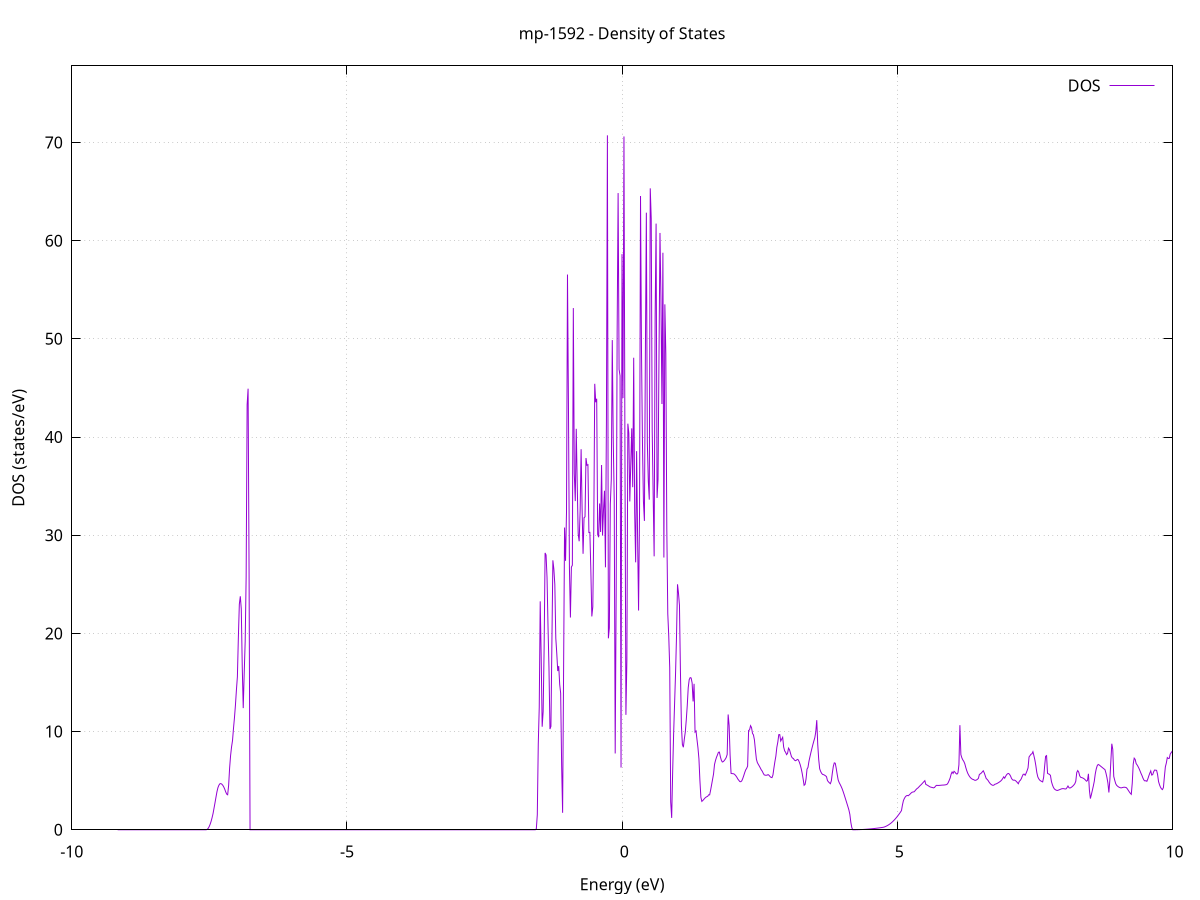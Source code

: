 set title 'mp-1592 - Density of States'
set xlabel 'Energy (eV)'
set ylabel 'DOS (states/eV)'
set grid
set xrange [-10:10]
set yrange [0:77.804]
set xzeroaxis lt -1
set terminal png size 800,600
set output 'mp-1592_dos_gnuplot.png'
plot '-' using 1:2 with lines title 'DOS'
-9.167300 0.000000
-9.149600 0.000000
-9.131900 0.000000
-9.114200 0.000000
-9.096500 0.000000
-9.078900 0.000000
-9.061200 0.000000
-9.043500 0.000000
-9.025800 0.000000
-9.008100 0.000000
-8.990400 0.000000
-8.972700 0.000000
-8.955000 0.000000
-8.937300 0.000000
-8.919600 0.000000
-8.901900 0.000000
-8.884200 0.000000
-8.866500 0.000000
-8.848800 0.000000
-8.831100 0.000000
-8.813500 0.000000
-8.795800 0.000000
-8.778100 0.000000
-8.760400 0.000000
-8.742700 0.000000
-8.725000 0.000000
-8.707300 0.000000
-8.689600 0.000000
-8.671900 0.000000
-8.654200 0.000000
-8.636500 0.000000
-8.618800 0.000000
-8.601100 0.000000
-8.583400 0.000000
-8.565800 0.000000
-8.548100 0.000000
-8.530400 0.000000
-8.512700 0.000000
-8.495000 0.000000
-8.477300 0.000000
-8.459600 0.000000
-8.441900 0.000000
-8.424200 0.000000
-8.406500 0.000000
-8.388800 0.000000
-8.371100 0.000000
-8.353400 0.000000
-8.335700 0.000000
-8.318100 0.000000
-8.300400 0.000000
-8.282700 0.000000
-8.265000 0.000000
-8.247300 0.000000
-8.229600 0.000000
-8.211900 0.000000
-8.194200 0.000000
-8.176500 0.000000
-8.158800 0.000000
-8.141100 0.000000
-8.123400 0.000000
-8.105700 0.000000
-8.088000 0.000000
-8.070400 0.000000
-8.052700 0.000000
-8.035000 0.000000
-8.017300 0.000000
-7.999600 0.000000
-7.981900 0.000000
-7.964200 0.000000
-7.946500 0.000000
-7.928800 0.000000
-7.911100 0.000000
-7.893400 0.000000
-7.875700 0.000000
-7.858000 0.000000
-7.840300 0.000000
-7.822700 0.000000
-7.805000 0.000000
-7.787300 0.000000
-7.769600 0.000000
-7.751900 0.000000
-7.734200 0.000000
-7.716500 0.000000
-7.698800 0.000000
-7.681100 0.000000
-7.663400 0.000000
-7.645700 0.000000
-7.628000 0.000000
-7.610300 0.000000
-7.592600 0.000000
-7.575000 0.000000
-7.557300 0.000300
-7.539600 0.039500
-7.521900 0.145000
-7.504200 0.316900
-7.486500 0.555200
-7.468800 0.859800
-7.451100 1.228600
-7.433400 1.653500
-7.415700 2.195800
-7.398000 2.744400
-7.380300 3.312400
-7.362600 3.868400
-7.344900 4.284100
-7.327300 4.536300
-7.309600 4.681900
-7.291900 4.704900
-7.274200 4.646300
-7.256500 4.531900
-7.238800 4.361800
-7.221100 4.136000
-7.203400 3.860300
-7.185700 3.632400
-7.168000 3.566500
-7.150300 4.509500
-7.132600 6.275600
-7.114900 7.545800
-7.097200 8.438900
-7.079600 9.087600
-7.061900 10.325400
-7.044200 11.417600
-7.026500 12.687000
-7.008800 14.224700
-6.991100 15.585200
-6.973400 19.592000
-6.955700 22.976400
-6.938000 23.781100
-6.920300 22.492800
-6.902600 16.585200
-6.884900 12.393900
-6.867200 15.931700
-6.849500 19.184500
-6.831900 25.749900
-6.814200 43.289200
-6.796500 44.926500
-6.778800 26.214300
-6.761100 0.000000
-6.743400 0.000000
-6.725700 0.000000
-6.708000 0.000000
-6.690300 0.000000
-6.672600 0.000000
-6.654900 0.000000
-6.637200 0.000000
-6.619500 0.000000
-6.601800 0.000000
-6.584200 0.000000
-6.566500 0.000000
-6.548800 0.000000
-6.531100 0.000000
-6.513400 0.000000
-6.495700 0.000000
-6.478000 0.000000
-6.460300 0.000000
-6.442600 0.000000
-6.424900 0.000000
-6.407200 0.000000
-6.389500 0.000000
-6.371800 0.000000
-6.354100 0.000000
-6.336500 0.000000
-6.318800 0.000000
-6.301100 0.000000
-6.283400 0.000000
-6.265700 0.000000
-6.248000 0.000000
-6.230300 0.000000
-6.212600 0.000000
-6.194900 0.000000
-6.177200 0.000000
-6.159500 0.000000
-6.141800 0.000000
-6.124100 0.000000
-6.106400 0.000000
-6.088800 0.000000
-6.071100 0.000000
-6.053400 0.000000
-6.035700 0.000000
-6.018000 0.000000
-6.000300 0.000000
-5.982600 0.000000
-5.964900 0.000000
-5.947200 0.000000
-5.929500 0.000000
-5.911800 0.000000
-5.894100 0.000000
-5.876400 0.000000
-5.858700 0.000000
-5.841100 0.000000
-5.823400 0.000000
-5.805700 0.000000
-5.788000 0.000000
-5.770300 0.000000
-5.752600 0.000000
-5.734900 0.000000
-5.717200 0.000000
-5.699500 0.000000
-5.681800 0.000000
-5.664100 0.000000
-5.646400 0.000000
-5.628700 0.000000
-5.611000 0.000000
-5.593400 0.000000
-5.575700 0.000000
-5.558000 0.000000
-5.540300 0.000000
-5.522600 0.000000
-5.504900 0.000000
-5.487200 0.000000
-5.469500 0.000000
-5.451800 0.000000
-5.434100 0.000000
-5.416400 0.000000
-5.398700 0.000000
-5.381000 0.000000
-5.363300 0.000000
-5.345700 0.000000
-5.328000 0.000000
-5.310300 0.000000
-5.292600 0.000000
-5.274900 0.000000
-5.257200 0.000000
-5.239500 0.000000
-5.221800 0.000000
-5.204100 0.000000
-5.186400 0.000000
-5.168700 0.000000
-5.151000 0.000000
-5.133300 0.000000
-5.115600 0.000000
-5.098000 0.000000
-5.080300 0.000000
-5.062600 0.000000
-5.044900 0.000000
-5.027200 0.000000
-5.009500 0.000000
-4.991800 0.000000
-4.974100 0.000000
-4.956400 0.000000
-4.938700 0.000000
-4.921000 0.000000
-4.903300 0.000000
-4.885600 0.000000
-4.867900 0.000000
-4.850300 0.000000
-4.832600 0.000000
-4.814900 0.000000
-4.797200 0.000000
-4.779500 0.000000
-4.761800 0.000000
-4.744100 0.000000
-4.726400 0.000000
-4.708700 0.000000
-4.691000 0.000000
-4.673300 0.000000
-4.655600 0.000000
-4.637900 0.000000
-4.620200 0.000000
-4.602500 0.000000
-4.584900 0.000000
-4.567200 0.000000
-4.549500 0.000000
-4.531800 0.000000
-4.514100 0.000000
-4.496400 0.000000
-4.478700 0.000000
-4.461000 0.000000
-4.443300 0.000000
-4.425600 0.000000
-4.407900 0.000000
-4.390200 0.000000
-4.372500 0.000000
-4.354800 0.000000
-4.337200 0.000000
-4.319500 0.000000
-4.301800 0.000000
-4.284100 0.000000
-4.266400 0.000000
-4.248700 0.000000
-4.231000 0.000000
-4.213300 0.000000
-4.195600 0.000000
-4.177900 0.000000
-4.160200 0.000000
-4.142500 0.000000
-4.124800 0.000000
-4.107100 0.000000
-4.089500 0.000000
-4.071800 0.000000
-4.054100 0.000000
-4.036400 0.000000
-4.018700 0.000000
-4.001000 0.000000
-3.983300 0.000000
-3.965600 0.000000
-3.947900 0.000000
-3.930200 0.000000
-3.912500 0.000000
-3.894800 0.000000
-3.877100 0.000000
-3.859400 0.000000
-3.841800 0.000000
-3.824100 0.000000
-3.806400 0.000000
-3.788700 0.000000
-3.771000 0.000000
-3.753300 0.000000
-3.735600 0.000000
-3.717900 0.000000
-3.700200 0.000000
-3.682500 0.000000
-3.664800 0.000000
-3.647100 0.000000
-3.629400 0.000000
-3.611700 0.000000
-3.594100 0.000000
-3.576400 0.000000
-3.558700 0.000000
-3.541000 0.000000
-3.523300 0.000000
-3.505600 0.000000
-3.487900 0.000000
-3.470200 0.000000
-3.452500 0.000000
-3.434800 0.000000
-3.417100 0.000000
-3.399400 0.000000
-3.381700 0.000000
-3.364000 0.000000
-3.346400 0.000000
-3.328700 0.000000
-3.311000 0.000000
-3.293300 0.000000
-3.275600 0.000000
-3.257900 0.000000
-3.240200 0.000000
-3.222500 0.000000
-3.204800 0.000000
-3.187100 0.000000
-3.169400 0.000000
-3.151700 0.000000
-3.134000 0.000000
-3.116300 0.000000
-3.098700 0.000000
-3.081000 0.000000
-3.063300 0.000000
-3.045600 0.000000
-3.027900 0.000000
-3.010200 0.000000
-2.992500 0.000000
-2.974800 0.000000
-2.957100 0.000000
-2.939400 0.000000
-2.921700 0.000000
-2.904000 0.000000
-2.886300 0.000000
-2.868600 0.000000
-2.851000 0.000000
-2.833300 0.000000
-2.815600 0.000000
-2.797900 0.000000
-2.780200 0.000000
-2.762500 0.000000
-2.744800 0.000000
-2.727100 0.000000
-2.709400 0.000000
-2.691700 0.000000
-2.674000 0.000000
-2.656300 0.000000
-2.638600 0.000000
-2.620900 0.000000
-2.603300 0.000000
-2.585600 0.000000
-2.567900 0.000000
-2.550200 0.000000
-2.532500 0.000000
-2.514800 0.000000
-2.497100 0.000000
-2.479400 0.000000
-2.461700 0.000000
-2.444000 0.000000
-2.426300 0.000000
-2.408600 0.000000
-2.390900 0.000000
-2.373200 0.000000
-2.355600 0.000000
-2.337900 0.000000
-2.320200 0.000000
-2.302500 0.000000
-2.284800 0.000000
-2.267100 0.000000
-2.249400 0.000000
-2.231700 0.000000
-2.214000 0.000000
-2.196300 0.000000
-2.178600 0.000000
-2.160900 0.000000
-2.143200 0.000000
-2.125500 0.000000
-2.107900 0.000000
-2.090200 0.000000
-2.072500 0.000000
-2.054800 0.000000
-2.037100 0.000000
-2.019400 0.000000
-2.001700 0.000000
-1.984000 0.000000
-1.966300 0.000000
-1.948600 0.000000
-1.930900 0.000000
-1.913200 0.000000
-1.895500 0.000000
-1.877800 0.000000
-1.860200 0.000000
-1.842500 0.000000
-1.824800 0.000000
-1.807100 0.000000
-1.789400 0.000000
-1.771700 0.000000
-1.754000 0.000000
-1.736300 0.000000
-1.718600 0.000000
-1.700900 0.000000
-1.683200 0.000000
-1.665500 0.000000
-1.647800 0.000000
-1.630100 0.000000
-1.612500 0.000000
-1.594800 0.000000
-1.577100 0.000000
-1.559400 0.097000
-1.541700 1.524800
-1.524000 8.746000
-1.506300 12.488800
-1.488600 23.268500
-1.470900 17.553100
-1.453200 10.499000
-1.435500 12.021100
-1.417800 18.442600
-1.400100 28.198600
-1.382400 27.987900
-1.364800 25.683800
-1.347100 20.756500
-1.329400 16.457500
-1.311700 10.255700
-1.294000 10.532500
-1.276300 19.087400
-1.258600 27.445800
-1.240900 26.556600
-1.223200 24.976400
-1.205500 19.505300
-1.187800 17.968800
-1.170100 16.167000
-1.152400 16.678700
-1.134700 14.800800
-1.117100 13.903000
-1.099400 6.550200
-1.081700 1.732400
-1.064000 16.175400
-1.046300 30.780300
-1.028600 27.390100
-1.010900 32.357200
-0.993200 56.554500
-0.975500 43.225200
-0.957800 26.667900
-0.940100 21.621000
-0.922400 26.753100
-0.904700 26.944700
-0.887000 53.139200
-0.869400 36.276500
-0.851700 33.477300
-0.834000 40.836500
-0.816300 35.248300
-0.798600 30.129500
-0.780900 29.385500
-0.763200 32.522500
-0.745500 38.764200
-0.727800 32.719700
-0.710100 28.107000
-0.692400 31.779300
-0.674700 31.877900
-0.657000 37.862300
-0.639300 37.126000
-0.621700 37.182300
-0.604000 30.275900
-0.586300 30.291800
-0.568600 26.382700
-0.550900 21.729700
-0.533200 22.700100
-0.515500 30.621100
-0.497800 45.423900
-0.480100 43.545700
-0.462400 43.902300
-0.444700 30.074600
-0.427000 29.796400
-0.409300 33.232400
-0.391600 30.329000
-0.374000 37.155400
-0.356300 29.961200
-0.338600 32.625300
-0.320900 34.528300
-0.303200 26.731600
-0.285500 41.634300
-0.267800 70.730800
-0.250100 19.499500
-0.232400 20.551500
-0.214700 33.165100
-0.197000 35.710300
-0.179300 49.879400
-0.161600 39.666100
-0.143900 33.639600
-0.126200 7.771600
-0.108600 24.060700
-0.090900 50.645600
-0.073200 64.850900
-0.055500 46.888600
-0.037800 46.241700
-0.020100 6.338900
-0.002400 58.627100
0.015300 43.972800
0.033000 70.612000
0.050700 38.659500
0.068400 11.701400
0.086100 17.290900
0.103800 41.363500
0.121500 40.385000
0.139100 33.442400
0.156800 37.280900
0.174500 40.884800
0.192200 34.889200
0.209900 48.074000
0.227600 32.330600
0.245300 27.238700
0.263000 38.564600
0.280700 29.773200
0.298400 22.331600
0.316100 32.446400
0.333800 64.548000
0.351500 48.830500
0.369200 39.383000
0.386800 33.439500
0.404500 31.456600
0.422200 48.502000
0.439900 62.849000
0.457600 39.442500
0.475300 35.531200
0.493000 33.620600
0.510700 65.331700
0.528400 62.242700
0.546100 40.722800
0.563800 34.026000
0.581500 27.852000
0.599200 52.183000
0.616900 61.739800
0.634500 33.796700
0.652200 35.691800
0.669900 48.490500
0.687600 60.788100
0.705300 53.991800
0.723000 43.365300
0.740700 58.770700
0.758400 27.728600
0.776100 53.515900
0.793800 48.447700
0.811500 30.630000
0.829200 21.999600
0.846900 19.727400
0.864600 16.510300
0.882200 2.837000
0.899900 1.209600
0.917600 5.855700
0.935300 9.737100
0.953000 12.855000
0.970700 15.984900
0.988400 19.833700
1.006100 25.003300
1.023800 24.099400
1.041500 22.857900
1.059200 16.108100
1.076900 10.598700
1.094600 8.674300
1.112300 8.405900
1.129900 9.243200
1.147600 9.965700
1.165300 11.187400
1.183000 12.643600
1.200700 14.473700
1.218400 15.289600
1.236100 15.497500
1.253800 15.459400
1.271500 14.956000
1.289200 13.071900
1.306900 14.864200
1.324600 9.950200
1.342300 10.061700
1.360000 9.182700
1.377600 8.342200
1.395300 7.225200
1.413000 5.015800
1.430700 3.311800
1.448400 2.890800
1.466100 2.983700
1.483800 3.094800
1.501500 3.212700
1.519200 3.303100
1.536900 3.365900
1.554600 3.411100
1.572300 3.563300
1.590000 3.553600
1.607700 4.042100
1.625300 4.578000
1.643000 5.132500
1.660700 5.681400
1.678400 6.653400
1.696100 7.058200
1.713800 7.375000
1.731500 7.621600
1.749200 7.890600
1.766900 7.912300
1.784600 7.444900
1.802300 7.086900
1.820000 6.904000
1.837700 6.942500
1.855400 7.047200
1.873000 7.185600
1.890700 7.357700
1.908400 7.666100
1.926100 11.744100
1.943800 10.622200
1.961500 7.606100
1.979200 5.741600
1.996900 5.717800
2.014600 5.715300
2.032300 5.687200
2.050000 5.603400
2.067700 5.485500
2.085400 5.337800
2.103100 5.160300
2.120700 5.033600
2.138400 4.908400
2.156100 4.894800
2.173800 4.984700
2.191500 5.219100
2.209200 5.506900
2.226900 5.821400
2.244600 6.095100
2.262300 6.253200
2.280000 6.487500
2.297700 10.112600
2.315400 10.179700
2.333100 10.601700
2.350800 10.408700
2.368400 9.823900
2.386100 9.657200
2.403800 9.145600
2.421500 8.120600
2.439200 7.191000
2.456900 6.840600
2.474600 6.659000
2.492300 6.488000
2.510000 6.301900
2.527700 6.109100
2.545400 5.968400
2.563100 5.761900
2.580800 5.595200
2.598500 5.559500
2.616100 5.555100
2.633800 5.562700
2.651500 5.621200
2.669200 5.546800
2.686900 5.423800
2.704600 5.338600
2.722300 5.310400
2.740000 5.578400
2.757700 6.290600
2.775400 6.936300
2.793100 7.496000
2.810800 8.402000
2.828500 8.928200
2.846200 9.688400
2.863800 9.695000
2.881500 9.039600
2.899200 9.233200
2.916900 9.418800
2.934600 8.431400
2.952300 8.042600
2.970000 7.891700
2.987700 7.654100
3.005400 7.784300
3.023100 8.313500
3.040800 8.154000
3.058500 7.803800
3.076200 7.458900
3.093900 7.310300
3.111500 7.255200
3.129200 7.106600
3.146900 7.033300
3.164600 7.075400
3.182300 7.167100
3.200000 7.124900
3.217700 6.912300
3.235400 6.623800
3.253100 6.245400
3.270800 5.763900
3.288500 5.178800
3.306200 4.530000
3.323900 4.622000
3.341600 5.176800
3.359200 6.174700
3.376900 6.356600
3.394600 6.982500
3.412300 7.438300
3.430000 7.871800
3.447700 8.282800
3.465400 8.671400
3.483100 9.037100
3.500800 9.376000
3.518500 9.984600
3.536200 11.166300
3.553900 8.702900
3.571600 7.170300
3.589300 6.210500
3.606900 5.941300
3.624600 5.749900
3.642300 5.639300
3.660000 5.615000
3.677700 5.562500
3.695400 5.497800
3.713100 5.407700
3.730800 5.012100
3.748500 4.884300
3.766200 4.779500
3.783900 4.692900
3.801600 4.996400
3.819300 5.788900
3.837000 6.455500
3.854600 6.815500
3.872300 6.777000
3.890000 6.258100
3.907700 5.625200
3.925400 5.067300
3.943100 4.811700
3.960800 4.624200
3.978500 4.421400
3.996200 4.195200
4.013900 3.918900
4.031600 3.621800
4.049300 3.307200
4.067000 2.992400
4.084700 2.673400
4.102400 2.349900
4.120000 2.018700
4.137700 1.560500
4.155400 0.748400
4.173100 0.221100
4.190800 0.000400
4.208500 0.001200
4.226200 0.002500
4.243900 0.004300
4.261600 0.006600
4.279300 0.009300
4.297000 0.012500
4.314700 0.016200
4.332400 0.020400
4.350100 0.025100
4.367700 0.030200
4.385400 0.035900
4.403100 0.042000
4.420800 0.048500
4.438500 0.055600
4.456200 0.063100
4.473900 0.071200
4.491600 0.079700
4.509300 0.088600
4.527000 0.098100
4.544700 0.108000
4.562400 0.118500
4.580100 0.129400
4.597800 0.140700
4.615400 0.152600
4.633100 0.164900
4.650800 0.177800
4.668500 0.191100
4.686200 0.204800
4.703900 0.219100
4.721600 0.233800
4.739300 0.249300
4.757000 0.270200
4.774700 0.307400
4.792400 0.350800
4.810100 0.400300
4.827800 0.456000
4.845500 0.517900
4.863100 0.585900
4.880800 0.660100
4.898500 0.743500
4.916200 0.835900
4.933900 0.934600
4.951600 1.039700
4.969300 1.151000
4.987000 1.268600
5.004700 1.392600
5.022400 1.522800
5.040100 1.659400
5.057800 1.802200
5.075500 1.959400
5.093200 2.526400
5.110800 2.968300
5.128500 3.196400
5.146200 3.360300
5.163900 3.459900
5.181600 3.495400
5.199300 3.466700
5.217000 3.555300
5.234700 3.649600
5.252400 3.755300
5.270100 3.825800
5.287800 3.852400
5.305500 3.872000
5.323200 3.979000
5.340900 4.101300
5.358500 4.197900
5.376200 4.268600
5.393900 4.374000
5.411600 4.481800
5.429300 4.573400
5.447000 4.677600
5.464700 4.788800
5.482400 4.896700
5.500100 5.002100
5.517800 4.623900
5.535500 4.573200
5.553200 4.516000
5.570900 4.452000
5.588600 4.381500
5.606200 4.345000
5.623900 4.321000
5.641600 4.293800
5.659300 4.267900
5.677000 4.314400
5.694700 4.447900
5.712400 4.525300
5.730100 4.518200
5.747800 4.516800
5.765500 4.520900
5.783200 4.530200
5.800900 4.542100
5.818600 4.551000
5.836300 4.553800
5.853900 4.562100
5.871600 4.575900
5.889300 4.595100
5.907000 4.645200
5.924700 4.799000
5.942400 5.026800
5.960100 5.277800
5.977800 5.667200
5.995500 5.887700
6.013200 5.739200
6.030900 5.956500
6.048600 5.860800
6.066300 5.729600
6.084000 5.669100
6.101600 5.796600
6.119300 6.619400
6.137000 10.653200
6.154700 7.659500
6.172400 7.328600
6.190100 7.116700
6.207800 6.968800
6.225500 6.736400
6.243200 6.362100
6.260900 6.032000
6.278600 5.769300
6.296300 5.570900
6.314000 5.413600
6.331700 5.292200
6.349300 5.206400
6.367000 5.140400
6.384700 5.114700
6.402400 5.049500
6.420100 5.034800
6.437800 5.070400
6.455500 5.140800
6.473200 5.235800
6.490900 5.638300
6.508600 5.698000
6.526300 5.779500
6.544000 5.894400
6.561700 6.009000
6.579400 5.802000
6.597000 5.507300
6.614700 5.226100
6.632400 5.131300
6.650100 5.013400
6.667800 4.849800
6.685500 4.718600
6.703200 4.621700
6.720900 4.556400
6.738600 4.522400
6.756300 4.555100
6.774000 4.639900
6.791700 4.663800
6.809400 4.711500
6.827100 4.766100
6.844700 4.827000
6.862400 4.894200
6.880100 4.971200
6.897800 5.079600
6.915500 5.223100
6.933200 5.392500
6.950900 5.253500
6.968600 5.450700
6.986300 5.612700
7.004000 5.711000
7.021700 5.736000
7.039400 5.644700
7.057100 5.474500
7.074800 5.232700
7.092400 5.096700
7.110100 5.048300
7.127800 5.059900
7.145500 5.008700
7.163200 4.922300
7.180900 4.805600
7.198600 4.689700
7.216300 4.938100
7.234000 5.031000
7.251700 5.188000
7.269400 5.433200
7.287100 5.645500
7.304800 5.667700
7.322500 5.551900
7.340100 5.760700
7.357800 6.013000
7.375500 6.308700
7.393200 7.413200
7.410900 7.552000
7.428600 7.690400
7.446300 7.740200
7.464000 7.951000
7.481700 7.547900
7.499400 7.106000
7.517100 6.525100
7.534800 5.825600
7.552500 5.388500
7.570200 5.189800
7.587800 5.052700
7.605500 4.978200
7.623200 4.923300
7.640900 4.874200
7.658600 5.340200
7.676300 6.442600
7.694000 7.483500
7.711700 7.550800
7.729400 5.747300
7.747100 5.689400
7.764800 5.645800
7.782500 5.537400
7.800200 4.915100
7.817900 4.577500
7.835500 4.329700
7.853200 4.165200
7.870900 4.081200
7.888600 4.029800
7.906300 4.001600
7.924000 4.031600
7.941700 4.070400
7.959400 4.113600
7.977100 4.156300
7.994800 4.184200
8.012500 4.192700
8.030200 4.181700
8.047900 4.151200
8.065600 4.166300
8.083200 4.292600
8.100900 4.458100
8.118600 4.286400
8.136300 4.249500
8.154000 4.296800
8.171700 4.366300
8.189400 4.454100
8.207100 4.560400
8.224800 4.685100
8.242500 4.938100
8.260200 5.830800
8.277900 6.030000
8.295600 5.872700
8.313300 5.502500
8.330900 5.348100
8.348600 5.316300
8.366300 5.282400
8.384000 5.231400
8.401700 5.156900
8.419400 5.058900
8.437100 4.946600
8.454800 5.017600
8.472500 5.699600
8.490200 4.032900
8.507900 3.176900
8.525600 3.570700
8.543300 4.003700
8.561000 4.445000
8.578700 4.935000
8.596300 5.675000
8.614000 6.186200
8.631700 6.517600
8.649400 6.654600
8.667100 6.603900
8.684800 6.521800
8.702500 6.440500
8.720200 6.359900
8.737900 6.279800
8.755600 6.199700
8.773300 6.122100
8.791000 5.773800
8.808700 5.327700
8.826400 4.763800
8.844000 3.800000
8.861700 5.057400
8.879400 6.944600
8.897100 8.762500
8.914800 8.186800
8.932500 5.437200
8.950200 5.045100
8.967900 4.698500
8.985600 4.527400
9.003300 4.432900
9.021000 4.359500
9.038700 4.307200
9.056400 4.275900
9.074100 4.272600
9.091700 4.303800
9.109400 4.327700
9.127100 4.336600
9.144800 4.319800
9.162500 4.286400
9.180200 4.162500
9.197900 4.006900
9.215600 3.856300
9.233300 3.716500
9.251000 3.610300
9.268700 4.752200
9.286400 6.697600
9.304100 7.293300
9.321800 7.169800
9.339400 6.745300
9.357100 6.606000
9.374800 6.434500
9.392500 6.231000
9.410200 5.995300
9.427900 5.741800
9.445600 5.523600
9.463300 5.262400
9.481000 5.061200
9.498700 4.972900
9.516400 4.999300
9.534100 4.935700
9.551800 5.178800
9.569500 5.486000
9.587100 5.759600
9.604800 5.995100
9.622500 5.571800
9.640200 5.615500
9.657900 5.912700
9.675600 6.086000
9.693300 6.068800
9.711000 6.053200
9.728700 5.634600
9.746400 4.910300
9.764100 4.580300
9.781800 4.332500
9.799500 4.169800
9.817200 4.092300
9.834800 4.295700
9.852500 5.385200
9.870200 6.403300
9.887900 6.794300
9.905600 7.354000
9.923300 7.263300
9.941000 7.270500
9.958700 7.708100
9.976400 7.857800
9.994100 7.994700
10.011800 8.157200
10.029500 8.288900
10.047200 8.378100
10.064900 8.480500
10.082500 8.484800
10.100200 8.420500
10.117900 8.332600
10.135600 8.262900
10.153300 8.194300
10.171000 8.076700
10.188700 8.002800
10.206400 7.988500
10.224100 7.947100
10.241800 7.844000
10.259500 7.678200
10.277200 7.382000
10.294900 7.016400
10.312600 6.565200
10.330200 6.065700
10.347900 5.522200
10.365600 5.633800
10.383300 4.586000
10.401000 4.326500
10.418700 4.246700
10.436400 4.345800
10.454100 4.470400
10.471800 4.603600
10.489500 4.729500
10.507200 4.508600
10.524900 4.633400
10.542600 4.846500
10.560300 5.080000
10.577900 5.295900
10.595600 5.498400
10.613300 5.688700
10.631000 5.866700
10.648700 6.042200
10.666400 6.411700
10.684100 7.305300
10.701800 8.614900
10.719500 10.464100
10.737200 8.460800
10.754900 8.117800
10.772600 7.225200
10.790300 6.936300
10.808000 7.436300
10.825600 8.205300
10.843300 10.142600
10.861000 9.029600
10.878700 8.812700
10.896400 8.526800
10.914100 8.407600
10.931800 8.052400
10.949500 7.643500
10.967200 7.493100
10.984900 7.346500
11.002600 7.308200
11.020300 7.338700
11.038000 7.430400
11.055700 7.581200
11.073300 7.779700
11.091000 7.636600
11.108700 7.688500
11.126400 7.735800
11.144100 7.735300
11.161800 7.762900
11.179500 7.867200
11.197200 7.914200
11.214900 8.276100
11.232600 8.745600
11.250300 9.119800
11.268000 8.629300
11.285700 8.003600
11.303400 7.433900
11.321000 6.960900
11.338700 6.668500
11.356400 6.425800
11.374100 6.227100
11.391800 6.038300
11.409500 5.936300
11.427200 5.772400
11.444900 5.562100
11.462600 5.678200
11.480300 5.499000
11.498000 5.300200
11.515700 5.100300
11.533400 4.899300
11.551100 4.697000
11.568700 4.493600
11.586400 4.289000
11.604100 4.083200
11.621800 4.516900
11.639500 4.684400
11.657200 4.422300
11.674900 4.096600
11.692600 4.063800
11.710300 4.020800
11.728000 4.217000
11.745700 4.570300
11.763400 5.016900
11.781100 5.551000
11.798800 6.207800
11.816400 7.028600
11.834100 7.722500
11.851800 8.360200
11.869500 8.901300
11.887200 9.393300
11.904900 10.254300
11.922600 10.548800
11.940300 9.883600
11.958000 9.132200
11.975700 7.979600
11.993400 6.480400
12.011100 5.555800
12.028800 5.075400
12.046500 4.459000
12.064100 4.575800
12.081800 4.941600
12.099500 5.679700
12.117200 6.547900
12.134900 7.236600
12.152600 7.776900
12.170300 8.200800
12.188000 8.317500
12.205700 8.096600
12.223400 7.390500
12.241100 7.100400
12.258800 7.078300
12.276500 7.196800
12.294200 7.160700
12.311800 6.843300
12.329500 6.707400
12.347200 6.590000
12.364900 6.460900
12.382600 6.333500
12.400300 6.208900
12.418000 6.097100
12.435700 6.006700
12.453400 5.934300
12.471100 5.897300
12.488800 5.903500
12.506500 5.951600
12.524200 6.018100
12.541900 6.101800
12.559500 6.256400
12.577200 6.466400
12.594900 6.692000
12.612600 6.926900
12.630300 7.179200
12.648000 7.439800
12.665700 7.733600
12.683400 7.896700
12.701100 8.017900
12.718800 8.128900
12.736500 8.251000
12.754200 8.396400
12.771900 8.512900
12.789600 8.583700
12.807200 8.701100
12.824900 9.014000
12.842600 9.116400
12.860300 9.135900
12.878000 9.101300
12.895700 8.785000
12.913400 6.927500
12.931100 6.765800
12.948800 6.576600
12.966500 6.460000
12.984200 6.568400
13.001900 6.662800
13.019600 6.679200
13.037300 6.711800
13.055000 6.748200
13.072600 6.786200
13.090300 6.822400
13.108000 6.842600
13.125700 6.863200
13.143400 6.872300
13.161100 6.836200
13.178800 6.780900
13.196500 6.765300
13.214200 6.756500
13.231900 6.754600
13.249600 6.759600
13.267300 6.756400
13.285000 6.775400
13.302700 6.811100
13.320300 6.837400
13.338000 6.764900
13.355700 6.689000
13.373400 6.646600
13.391100 6.513900
13.408800 6.196500
13.426500 5.944700
13.444200 5.830200
13.461900 5.799100
13.479600 5.856500
13.497300 6.000000
13.515000 6.167600
13.532700 6.386100
13.550400 6.732900
13.568000 7.062600
13.585700 6.321400
13.603400 6.031000
13.621100 5.782300
13.638800 6.157800
13.656500 6.273300
13.674200 6.348000
13.691900 6.317700
13.709600 6.175600
13.727300 6.402800
13.745000 6.673400
13.762700 6.815400
13.780400 7.042900
13.798100 7.263800
13.815700 7.453300
13.833400 7.552000
13.851100 7.588400
13.868800 7.476000
13.886500 7.210800
13.904200 7.006500
13.921900 6.832200
13.939600 6.756100
13.957300 6.658600
13.975000 6.623700
13.992700 6.763800
14.010400 7.019700
14.028100 7.280200
14.045800 7.545300
14.063400 7.786700
14.081100 8.062900
14.098800 8.396200
14.116500 8.782300
14.134200 9.966700
14.151900 9.584400
14.169600 9.040300
14.187300 8.205500
14.205000 6.918700
14.222700 6.614400
14.240400 6.255800
14.258100 5.994600
14.275800 6.061300
14.293500 6.202600
14.311100 6.400700
14.328800 6.730300
14.346500 7.246600
14.364200 7.810600
14.381900 8.516600
14.399600 9.179400
14.417300 9.652600
14.435000 9.610100
14.452700 9.772000
14.470400 9.992300
14.488100 10.467200
14.505800 11.338500
14.523500 12.748200
14.541200 13.914900
14.558800 12.050000
14.576500 10.581700
14.594200 9.516100
14.611900 8.833100
14.629600 8.162500
14.647300 7.634900
14.665000 7.352700
14.682700 7.375600
14.700400 7.515400
14.718100 7.720400
14.735800 7.880600
14.753500 8.031000
14.771200 8.184600
14.788900 8.370900
14.806500 8.645200
14.824200 9.176200
14.841900 10.018800
14.859600 10.750900
14.877300 10.757700
14.895000 10.605700
14.912700 10.305600
14.930400 9.955100
14.948100 9.421200
14.965800 10.194600
14.983500 8.775200
15.001200 8.310100
15.018900 7.962800
15.036600 7.685800
15.054200 7.462600
15.071900 7.203700
15.089600 7.018100
15.107300 6.923400
15.125000 6.921900
15.142700 7.029300
15.160400 7.291400
15.178100 7.708200
15.195800 7.700000
15.213500 7.624400
15.231200 7.640100
15.248900 7.535800
15.266600 7.570500
15.284300 7.716300
15.301900 7.873100
15.319600 8.005100
15.337300 8.114400
15.355000 8.438400
15.372700 8.441600
15.390400 8.146800
15.408100 7.967600
15.425800 8.168400
15.443500 8.334700
15.461200 8.567100
15.478900 8.851900
15.496600 9.189000
15.514300 9.411600
15.532000 9.416900
15.549600 9.675900
15.567300 9.906300
15.585000 9.716600
15.602700 9.646600
15.620400 9.732000
15.638100 9.513500
15.655800 9.389800
15.673500 9.303800
15.691200 9.237100
15.708900 9.175000
15.726600 9.217000
15.744300 9.463000
15.762000 9.179300
15.779700 9.143700
15.797300 9.252700
15.815000 9.261800
15.832700 9.213200
15.850400 9.208600
15.868100 8.851100
15.885800 7.526600
15.903500 6.982800
15.921200 6.989500
15.938900 7.173800
15.956600 7.557400
15.974300 7.879400
15.992000 8.383500
16.009700 9.077600
16.027400 9.729900
16.045000 9.993800
16.062700 9.869200
16.080400 9.533800
16.098100 9.177000
16.115800 8.739400
16.133500 8.489400
16.151200 8.334800
16.168900 8.236600
16.186600 8.251800
16.204300 8.386500
16.222000 8.613400
16.239700 8.626500
16.257400 8.524900
16.275100 8.352900
16.292700 8.596600
16.310400 8.457000
16.328100 7.558200
16.345800 7.295100
16.363500 7.171100
16.381200 7.242100
16.398900 7.455200
16.416600 7.608000
16.434300 7.668900
16.452000 8.108800
16.469700 6.993800
16.487400 7.164900
16.505100 7.281700
16.522800 7.394900
16.540400 7.541500
16.558100 7.707700
16.575800 7.760000
16.593500 7.803500
16.611200 7.859500
16.628900 7.917400
16.646600 7.966900
16.664300 8.074000
16.682000 8.178300
16.699700 8.253600
16.717400 8.214700
16.735100 8.143800
16.752800 8.120200
16.770500 8.117800
16.788100 8.122500
16.805800 8.134700
16.823500 8.155200
16.841200 7.840700
16.858900 7.300400
16.876600 6.912100
16.894300 6.680700
16.912000 6.520000
16.929700 6.452600
16.947400 6.538700
16.965100 6.821700
16.982800 6.956000
17.000500 6.980300
17.018200 6.929200
17.035800 6.821100
17.053500 6.657400
17.071200 6.475800
17.088900 6.274200
17.106600 6.078200
17.124300 6.111700
17.142000 6.315900
17.159700 6.506200
17.177400 6.664200
17.195100 6.788100
17.212800 6.837300
17.230500 6.772800
17.248200 6.641800
17.265900 6.481800
17.283600 6.330500
17.301200 6.169600
17.318900 5.987000
17.336600 5.837800
17.354300 6.033000
17.372000 6.680200
17.389700 7.023300
17.407400 6.847800
17.425100 7.114700
17.442800 7.204400
17.460500 7.262100
17.478200 7.271400
17.495900 7.232200
17.513600 7.146400
17.531300 7.079600
17.548900 6.996400
17.566600 6.960700
17.584300 7.073500
17.602000 7.213000
17.619700 7.363300
17.637400 7.581500
17.655100 7.882300
17.672800 8.972900
17.690500 10.289800
17.708200 8.820700
17.725900 11.080900
17.743600 11.271100
17.761300 10.497900
17.779000 9.541000
17.796600 8.396500
17.814300 7.969200
17.832000 7.860600
17.849700 7.965300
17.867400 8.260000
17.885100 8.749000
17.902800 7.654300
17.920500 7.649600
17.938200 7.728700
17.955900 7.901900
17.973600 7.928000
17.991300 8.050700
18.009000 7.835700
18.026700 7.981700
18.044300 8.625700
18.062000 9.460700
18.079700 10.423600
18.097400 11.287100
18.115100 11.568700
18.132800 11.298500
18.150500 11.387500
18.168200 10.394400
18.185900 9.797100
18.203600 9.070500
18.221300 9.070700
18.239000 10.588600
18.256700 9.455600
18.274400 9.129600
18.292000 9.082300
18.309700 8.933700
18.327400 8.758500
18.345100 9.136700
18.362800 9.691900
18.380500 10.272800
18.398200 10.879400
18.415900 11.439700
18.433600 11.514000
18.451300 10.573600
18.469000 10.254100
18.486700 10.148900
18.504400 10.014600
18.522100 9.756800
18.539700 9.402300
18.557400 9.024400
18.575100 9.506400
18.592800 9.938400
18.610500 9.906100
18.628200 9.651200
18.645900 9.600000
18.663600 10.126200
18.681300 11.158700
18.699000 12.559400
18.716700 15.883700
18.734400 13.851000
18.752100 11.316500
18.769800 7.950100
18.787400 8.085000
18.805100 8.381000
18.822800 8.706900
18.840500 9.103000
18.858200 10.200600
18.875900 11.473800
18.893600 12.528300
18.911300 14.442700
18.929000 13.010500
18.946700 11.129800
18.964400 9.841800
18.982100 9.153300
18.999800 9.451500
19.017500 9.928600
19.035100 10.010700
19.052800 9.827900
19.070500 9.784100
19.088200 9.682100
19.105900 9.694800
19.123600 8.217700
19.141300 8.237300
19.159000 8.333700
19.176700 8.506700
19.194400 8.756500
19.212100 9.387500
19.229800 9.265800
19.247500 7.884400
19.265200 7.924300
19.282800 8.495300
19.300500 8.517500
19.318200 8.573000
19.335900 8.678600
19.353600 8.787100
19.371300 8.848100
19.389000 8.646400
19.406700 8.856500
19.424400 9.339300
19.442100 9.492100
19.459800 10.174300
19.477500 10.556900
19.495200 10.652600
19.512900 10.244500
19.530500 10.618900
19.548200 11.108900
19.565900 11.454800
19.583600 11.748800
19.601300 12.021600
19.619000 11.814200
19.636700 11.600500
19.654400 11.252800
19.672100 10.732900
19.689800 10.031800
19.707500 9.153200
19.725200 8.746800
19.742900 8.540100
19.760600 8.533200
19.778200 8.668900
19.795900 9.544000
19.813600 9.727500
19.831300 10.180800
19.849000 10.015300
19.866700 10.178200
19.884400 9.996800
19.902100 9.743200
19.919800 9.595000
19.937500 9.266000
19.955200 8.712600
19.972900 8.324500
19.990600 8.053200
20.008300 7.964400
20.025900 7.960200
20.043600 8.033300
20.061300 8.179500
20.079000 8.323900
20.096700 8.397200
20.114400 8.394800
20.132100 8.280600
20.149800 8.054900
20.167500 7.812500
20.185200 7.674000
20.202900 7.578700
20.220600 7.672200
20.238300 7.697500
20.256000 7.596700
20.273600 7.875200
20.291300 7.228900
20.309000 7.768400
20.326700 8.281200
20.344400 8.710500
20.362100 9.139700
20.379800 11.304900
20.397500 13.558900
20.415200 13.579400
20.432900 12.889200
20.450600 11.708300
20.468300 10.465100
20.486000 9.377500
20.503700 8.723400
20.521300 8.517200
20.539000 8.584800
20.556700 8.766500
20.574400 9.006200
20.592100 9.232800
20.609800 9.406600
20.627500 9.527500
20.645200 9.644000
20.662900 9.811100
20.680600 10.009100
20.698300 10.152800
20.716000 9.955900
20.733700 10.029000
20.751400 9.679100
20.769000 9.472200
20.786700 9.262900
20.804400 9.031700
20.822100 8.779100
20.839800 8.506900
20.857500 8.486100
20.875200 7.811600
20.892900 7.407000
20.910600 7.720200
20.928300 8.113900
20.946000 8.432600
20.963700 9.697000
20.981400 8.051000
20.999100 7.817600
21.016700 7.823100
21.034400 7.950500
21.052100 8.227600
21.069800 8.511400
21.087500 8.664800
21.105200 8.809800
21.122900 9.149300
21.140600 9.264100
21.158300 9.181400
21.176000 9.167700
21.193700 9.179000
21.211400 9.219100
21.229100 8.663600
21.246800 8.614400
21.264400 8.669300
21.282100 8.809600
21.299800 9.035000
21.317500 9.303600
21.335200 9.573600
21.352900 9.883100
21.370600 10.291000
21.388300 11.139500
21.406000 11.214200
21.423700 11.416600
21.441400 10.357300
21.459100 10.021000
21.476800 10.523800
21.494500 12.225100
21.512100 13.012900
21.529800 12.801900
21.547500 10.991100
21.565200 8.630100
21.582900 8.118800
21.600600 7.748500
21.618300 7.468900
21.636000 7.273200
21.653700 7.163400
21.671400 7.146600
21.689100 7.391100
21.706800 7.641200
21.724500 7.910400
21.742200 8.333700
21.759900 10.543600
21.777500 11.675300
21.795200 12.596900
21.812900 12.114400
21.830600 11.577300
21.848300 11.813600
21.866000 12.594700
21.883700 11.926100
21.901400 11.414200
21.919100 10.368800
21.936800 9.654700
21.954500 8.909100
21.972200 7.917400
21.989900 7.187100
22.007600 6.861500
22.025200 7.011800
22.042900 7.188800
22.060600 7.370100
22.078300 7.476500
22.096000 7.573700
22.113700 7.880200
22.131400 7.990300
22.149100 8.028800
22.166800 8.489900
22.184500 9.241000
22.202200 9.556700
22.219900 9.847000
22.237600 10.260600
22.255300 10.762200
22.272900 11.236100
22.290600 11.431000
22.308300 11.773100
22.326000 12.243000
22.343700 12.960100
22.361400 12.892500
22.379100 12.726500
22.396800 12.454000
22.414500 12.065900
22.432200 11.463300
22.449900 10.879700
22.467600 10.383900
22.485300 10.133800
22.503000 10.923600
22.520600 9.771800
22.538300 9.618300
22.556000 9.865400
22.573700 10.448600
22.591400 9.383600
22.609100 9.205300
22.626800 9.115600
22.644500 9.202800
22.662200 9.493500
22.679900 10.251000
22.697600 11.788300
22.715300 12.290700
22.733000 12.689800
22.750700 12.893000
22.768300 12.810300
22.786000 12.774000
22.803700 13.278900
22.821400 14.646000
22.839100 13.637000
22.856800 13.201200
22.874500 12.733800
22.892200 12.284400
22.909900 11.855900
22.927600 11.563400
22.945300 11.372400
22.963000 11.348900
22.980700 11.232000
22.998400 11.149700
23.016000 10.909400
23.033700 10.666600
23.051400 10.423000
23.069100 10.202200
23.086800 9.974000
23.104500 9.733000
23.122200 9.502800
23.139900 9.270200
23.157600 9.172900
23.175300 9.055000
23.193000 9.015200
23.210700 8.901300
23.228400 9.143300
23.246100 9.944000
23.263700 10.217800
23.281400 10.389500
23.299100 10.650500
23.316800 10.792400
23.334500 10.789200
23.352200 10.716100
23.369900 10.701600
23.387600 10.808800
23.405300 10.961100
23.423000 11.100100
23.440700 10.977200
23.458400 10.509900
23.476100 10.059900
23.493800 9.726400
23.511400 9.618000
23.529100 8.873700
23.546800 8.977800
23.564500 9.454700
23.582200 9.243800
23.599900 9.030000
23.617600 8.782400
23.635300 8.628100
23.653000 8.057900
23.670700 7.512300
23.688400 7.058600
23.706100 6.713400
23.723800 6.486000
23.741500 6.264700
23.759100 6.025100
23.776800 5.831000
23.794500 5.653300
23.812200 5.490300
23.829900 5.336300
23.847600 5.187400
23.865300 5.043700
23.883000 4.682500
23.900700 4.437800
23.918400 4.207800
23.936100 3.990400
23.953800 3.789100
23.971500 3.600300
23.989200 3.418900
24.006800 3.242600
24.024500 3.071300
24.042200 2.905100
24.059900 2.652900
24.077600 2.424800
24.095300 2.219900
24.113000 2.027300
24.130700 1.838300
24.148400 1.652600
24.166100 1.488900
24.183800 1.344900
24.201500 1.224100
24.219200 1.129200
24.236900 1.049600
24.254500 0.974100
24.272200 0.902700
24.289900 0.835400
24.307600 0.761700
24.325300 0.665700
24.343000 0.589100
24.360700 0.532000
24.378400 0.492500
24.396100 0.456200
24.413800 0.420100
24.431500 0.384100
24.449200 0.348300
24.466900 0.312800
24.484600 0.277400
24.502200 0.242100
24.519900 0.207100
24.537600 0.172300
24.555300 0.140700
24.573000 0.113900
24.590700 0.089900
24.608400 0.011200
24.626100 0.000000
24.643800 0.000000
24.661500 0.000000
24.679200 0.000000
24.696900 0.000000
24.714600 0.000000
24.732300 0.000000
24.749900 0.000000
24.767600 0.000000
24.785300 0.000000
24.803000 0.000000
24.820700 0.000000
24.838400 0.000000
24.856100 0.000000
24.873800 0.000000
24.891500 0.000000
24.909200 0.000000
24.926900 0.000000
24.944600 0.000000
24.962300 0.000000
24.980000 0.000000
24.997600 0.000000
25.015300 0.000000
25.033000 0.000000
25.050700 0.000000
25.068400 0.000000
25.086100 0.000000
25.103800 0.000000
25.121500 0.000000
25.139200 0.000000
25.156900 0.000000
25.174600 0.000000
25.192300 0.000000
25.210000 0.000000
25.227700 0.000000
25.245300 0.000000
25.263000 0.000000
25.280700 0.000000
25.298400 0.000000
25.316100 0.000000
25.333800 0.000000
25.351500 0.000000
25.369200 0.000000
25.386900 0.000000
25.404600 0.000000
25.422300 0.000000
25.440000 0.000000
25.457700 0.000000
25.475400 0.000000
25.493000 0.000000
25.510700 0.000000
25.528400 0.000000
25.546100 0.000000
25.563800 0.000000
25.581500 0.000000
25.599200 0.000000
25.616900 0.000000
25.634600 0.000000
25.652300 0.000000
25.670000 0.000000
25.687700 0.000000
25.705400 0.000000
25.723100 0.000000
25.740700 0.000000
25.758400 0.000000
25.776100 0.000000
25.793800 0.000000
25.811500 0.000000
25.829200 0.000000
25.846900 0.000000
25.864600 0.000000
25.882300 0.000000
25.900000 0.000000
25.917700 0.000000
25.935400 0.000000
25.953100 0.000000
25.970800 0.000000
25.988500 0.000000
26.006100 0.000000
26.023800 0.000000
26.041500 0.000000
26.059200 0.000000
26.076900 0.000000
26.094600 0.000000
26.112300 0.000000
26.130000 0.000000
26.147700 0.000000
26.165400 0.000000
26.183100 0.000000
26.200800 0.000000
26.218500 0.000000
e
